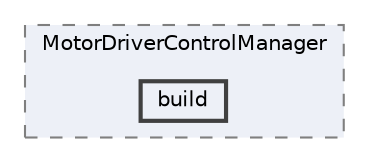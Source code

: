 digraph "EGEMOBİL/EEM_TASK/MotorDriveFeature/MotorDriverControlManager/build"
{
 // LATEX_PDF_SIZE
  bgcolor="transparent";
  edge [fontname=Helvetica,fontsize=10,labelfontname=Helvetica,labelfontsize=10];
  node [fontname=Helvetica,fontsize=10,shape=box,height=0.2,width=0.4];
  compound=true
  subgraph clusterdir_8c54954b1373131e174760324eb57661 {
    graph [ bgcolor="#edf0f7", pencolor="grey50", label="MotorDriverControlManager", fontname=Helvetica,fontsize=10 style="filled,dashed", URL="dir_8c54954b1373131e174760324eb57661.html",tooltip=""]
  dir_811902f8030de5d309b59ecc712e9585 [label="build", fillcolor="#edf0f7", color="grey25", style="filled,bold", URL="dir_811902f8030de5d309b59ecc712e9585.html",tooltip=""];
  }
}
